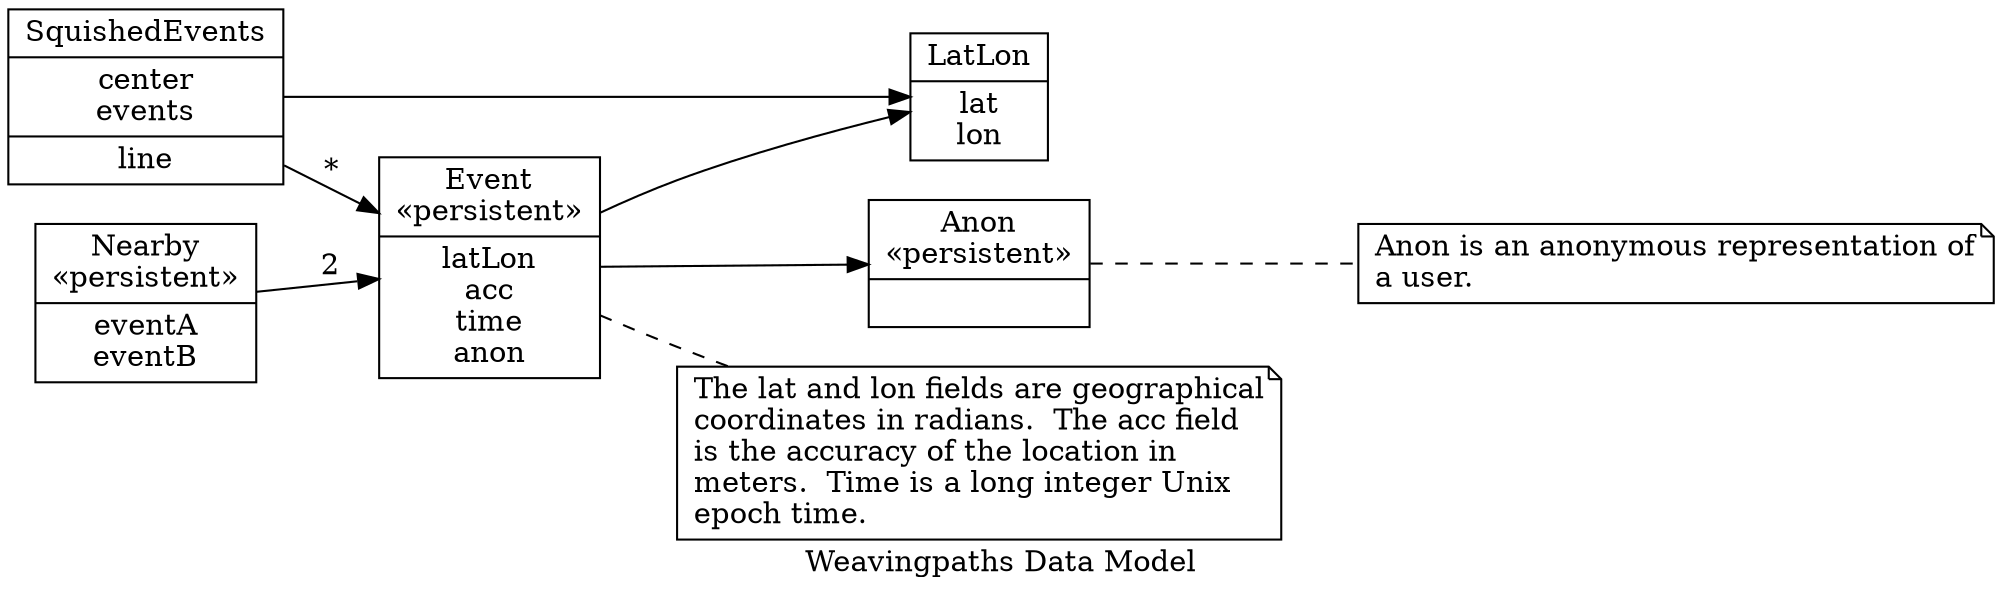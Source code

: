 /* -*- fill-column:40 -*- */
digraph G {
  label="Weavingpaths Data Model"
  node[shape=record]

  Event [label="Event\n«persistent»|latLon\nacc\ntime\nanon"]

  LatLon [label="LatLon|lat\nlon"]

  Anon [label="Anon\n«persistent»|"]

  Connection [label="Nearby\n«persistent»|eventA\neventB"]  

  SquishedEvents [label="SquishedEvents|center\nevents|line"]

  Connection -> Event [label="2"]

  Event -> Anon
  Event -> LatLon

  SquishedEvents -> LatLon
  SquishedEvents -> Event [label="*"]

  node [shape=note]

  eventNote [label=
  
"The lat and lon fields are geographical\l\
coordinates in radians.  The acc field\l\
is the accuracy of the location in\l\
meters.  Time is a long integer Unix\l\
epoch time.\l"]

  anonNote [label=

"Anon is an anonymous representation of\l\
a user.\l"]

  edge  [style=dashed,arrowhead=none]
   Event -> eventNote
   Anon -> anonNote

  rankdir=LR
}